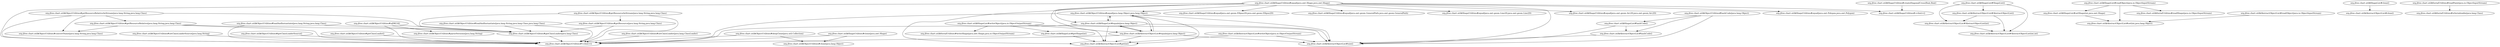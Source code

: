 digraph G {
  "org.jfree.chart.util$ObjectUtilities#getClassLoader(java.lang.Class)" -> "org.jfree.chart.util$ObjectUtilities#<clinit>()";
  "org.jfree.chart.util$ShapeList#getShape(int)" -> "org.jfree.chart.util$AbstractObjectList#get(int)";
  "org.jfree.chart.util$ShapeUtilities#clone(java.awt.Shape)" -> "org.jfree.chart.util$ObjectUtilities#<clinit>()";
  "org.jfree.chart.util$ShapeUtilities#clone(java.awt.Shape)" -> "org.jfree.chart.util$ObjectUtilities#clone(java.lang.Object)";
  "org.jfree.chart.util$AbstractObjectList#AbstractObjectList()" -> "org.jfree.chart.util$AbstractObjectList#AbstractObjectList(int)";
  "org.jfree.chart.util$AbstractObjectList#AbstractObjectList()" -> "org.jfree.chart.util$AbstractObjectList#AbstractObjectList(int,int)";
  "org.jfree.chart.util$AbstractObjectList#AbstractObjectList(int)" -> "org.jfree.chart.util$AbstractObjectList#AbstractObjectList(int,int)";
  "org.jfree.chart.util$ObjectUtilities#equal(java.lang.Object,java.lang.Object)" -> "org.jfree.chart.util$AbstractObjectList#get(int)";
  "org.jfree.chart.util$ObjectUtilities#equal(java.lang.Object,java.lang.Object)" -> "org.jfree.chart.util$ShapeList#equals(java.lang.Object)";
  "org.jfree.chart.util$ObjectUtilities#equal(java.lang.Object,java.lang.Object)" -> "org.jfree.chart.util$AbstractObjectList#equals(java.lang.Object)";
  "org.jfree.chart.util$ObjectUtilities#equal(java.lang.Object,java.lang.Object)" -> "org.jfree.chart.util$ObjectUtilities#<clinit>()";
  "org.jfree.chart.util$ObjectUtilities#equal(java.lang.Object,java.lang.Object)" -> "org.jfree.chart.util$AbstractObjectList#size()";
  "org.jfree.chart.util$ShapeList#equals(java.lang.Object)" -> "org.jfree.chart.util$ObjectUtilities#equal(java.lang.Object,java.lang.Object)";
  "org.jfree.chart.util$ShapeList#equals(java.lang.Object)" -> "org.jfree.chart.util$AbstractObjectList#get(int)";
  "org.jfree.chart.util$ShapeList#equals(java.lang.Object)" -> "org.jfree.chart.util$AbstractObjectList#equals(java.lang.Object)";
  "org.jfree.chart.util$ShapeList#equals(java.lang.Object)" -> "org.jfree.chart.util$ObjectUtilities#<clinit>()";
  "org.jfree.chart.util$ShapeList#equals(java.lang.Object)" -> "org.jfree.chart.util$AbstractObjectList#size()";
  "org.jfree.chart.util$AbstractObjectList#equals(java.lang.Object)" -> "org.jfree.chart.util$ObjectUtilities#equal(java.lang.Object,java.lang.Object)";
  "org.jfree.chart.util$AbstractObjectList#equals(java.lang.Object)" -> "org.jfree.chart.util$AbstractObjectList#get(int)";
  "org.jfree.chart.util$AbstractObjectList#equals(java.lang.Object)" -> "org.jfree.chart.util$ShapeList#equals(java.lang.Object)";
  "org.jfree.chart.util$AbstractObjectList#equals(java.lang.Object)" -> "org.jfree.chart.util$ObjectUtilities#<clinit>()";
  "org.jfree.chart.util$AbstractObjectList#equals(java.lang.Object)" -> "org.jfree.chart.util$AbstractObjectList#size()";
  "org.jfree.chart.util$ObjectUtilities#hashCode(java.lang.Object)" -> "org.jfree.chart.util$ShapeList#hashCode()";
  "org.jfree.chart.util$ObjectUtilities#hashCode(java.lang.Object)" -> "org.jfree.chart.util$AbstractObjectList#hashCode()";
  "org.jfree.chart.util$ObjectUtilities#hashCode(java.lang.Object)" -> "org.jfree.chart.util$AbstractObjectList#size()";
  "org.jfree.chart.util$ShapeList#hashCode()" -> "org.jfree.chart.util$AbstractObjectList#hashCode()";
  "org.jfree.chart.util$ShapeList#hashCode()" -> "org.jfree.chart.util$AbstractObjectList#size()";
  "org.jfree.chart.util$AbstractObjectList#hashCode()" -> "org.jfree.chart.util$AbstractObjectList#size()";
  "org.jfree.chart.util$ShapeList#writeObject(java.io.ObjectOutputStream)" -> "org.jfree.chart.util$ShapeList#getShape(int)";
  "org.jfree.chart.util$ShapeList#writeObject(java.io.ObjectOutputStream)" -> "org.jfree.chart.util$AbstractObjectList#get(int)";
  "org.jfree.chart.util$ShapeList#writeObject(java.io.ObjectOutputStream)" -> "org.jfree.chart.util$SerialUtilities#writeShape(java.awt.Shape,java.io.ObjectOutputStream)";
  "org.jfree.chart.util$ShapeList#writeObject(java.io.ObjectOutputStream)" -> "org.jfree.chart.util$AbstractObjectList#size()";
  "org.jfree.chart.util$ShapeUtilities#createDiagonalCross(float,float)" -> "org.jfree.chart.util$ShapeUtilities#<clinit>()";
  "org.jfree.chart.util$ShapeList#setShape(int,java.awt.Shape)" -> "org.jfree.chart.util$AbstractObjectList#set(int,java.lang.Object)";
  "org.jfree.chart.util$ShapeList#ShapeList()" -> "org.jfree.chart.util$AbstractObjectList#AbstractObjectList()";
  "org.jfree.chart.util$ShapeList#ShapeList()" -> "org.jfree.chart.util$AbstractObjectList#AbstractObjectList(int)";
  "org.jfree.chart.util$ShapeList#ShapeList()" -> "org.jfree.chart.util$AbstractObjectList#AbstractObjectList(int,int)";
  "org.jfree.chart.util$ObjectUtilities#getResource(java.lang.String,java.lang.Class)" -> "org.jfree.chart.util$ObjectUtilities#getClassLoader(java.lang.Class)";
  "org.jfree.chart.util$ObjectUtilities#getResource(java.lang.String,java.lang.Class)" -> "org.jfree.chart.util$ObjectUtilities#<clinit>()";
  "org.jfree.chart.util$ObjectUtilities#loadAndInstantiate(java.lang.String,java.lang.Class,java.lang.Class)" -> "org.jfree.chart.util$ObjectUtilities#getClassLoader(java.lang.Class)";
  "org.jfree.chart.util$ObjectUtilities#loadAndInstantiate(java.lang.String,java.lang.Class,java.lang.Class)" -> "org.jfree.chart.util$ObjectUtilities#<clinit>()";
  "org.jfree.chart.util$ObjectUtilities#setClassLoaderSource(java.lang.String)" -> "org.jfree.chart.util$ObjectUtilities#<clinit>()";
  "org.jfree.chart.util$ObjectUtilities#getResourceAsStream(java.lang.String,java.lang.Class)" -> "org.jfree.chart.util$ObjectUtilities#getClassLoader(java.lang.Class)";
  "org.jfree.chart.util$ObjectUtilities#getResourceAsStream(java.lang.String,java.lang.Class)" -> "org.jfree.chart.util$ObjectUtilities#getResource(java.lang.String,java.lang.Class)";
  "org.jfree.chart.util$ObjectUtilities#getResourceAsStream(java.lang.String,java.lang.Class)" -> "org.jfree.chart.util$ObjectUtilities#<clinit>()";
  "org.jfree.chart.util$ObjectUtilities#getResourceRelative(java.lang.String,java.lang.Class)" -> "org.jfree.chart.util$ObjectUtilities#getClassLoader(java.lang.Class)";
  "org.jfree.chart.util$ObjectUtilities#getResourceRelative(java.lang.String,java.lang.Class)" -> "org.jfree.chart.util$ObjectUtilities#convertName(java.lang.String,java.lang.Class)";
  "org.jfree.chart.util$ObjectUtilities#getResourceRelative(java.lang.String,java.lang.Class)" -> "org.jfree.chart.util$ObjectUtilities#<clinit>()";
  "org.jfree.chart.util$ObjectUtilities#getClassLoaderSource()" -> "org.jfree.chart.util$ObjectUtilities#<clinit>()";
  "org.jfree.chart.util$ShapeList#readObject(java.io.ObjectInputStream)" -> "org.jfree.chart.util$AbstractObjectList#set(int,java.lang.Object)";
  "org.jfree.chart.util$ShapeList#readObject(java.io.ObjectInputStream)" -> "org.jfree.chart.util$SerialUtilities#readShape(java.io.ObjectInputStream)";
  "org.jfree.chart.util$ShapeList#readObject(java.io.ObjectInputStream)" -> "org.jfree.chart.util$ShapeList#setShape(int,java.awt.Shape)";
  "org.jfree.chart.util$ObjectUtilities#isJDK14()" -> "org.jfree.chart.util$ObjectUtilities#getClassLoader(java.lang.Class)";
  "org.jfree.chart.util$ObjectUtilities#isJDK14()" -> "org.jfree.chart.util$ObjectUtilities#parseVersions(java.lang.String)";
  "org.jfree.chart.util$ObjectUtilities#isJDK14()" -> "org.jfree.chart.util$ObjectUtilities#<clinit>()";
  "org.jfree.chart.util$ShapeUtilities#equal(java.awt.Shape,java.awt.Shape)" -> "org.jfree.chart.util$ShapeUtilities#equal(java.awt.geom.Ellipse2D,java.awt.geom.Ellipse2D)";
  "org.jfree.chart.util$ShapeUtilities#equal(java.awt.Shape,java.awt.Shape)" -> "org.jfree.chart.util$ObjectUtilities#equal(java.lang.Object,java.lang.Object)";
  "org.jfree.chart.util$ShapeUtilities#equal(java.awt.Shape,java.awt.Shape)" -> "org.jfree.chart.util$ShapeUtilities#equal(java.awt.geom.GeneralPath,java.awt.geom.GeneralPath)";
  "org.jfree.chart.util$ShapeUtilities#equal(java.awt.Shape,java.awt.Shape)" -> "org.jfree.chart.util$AbstractObjectList#get(int)";
  "org.jfree.chart.util$ShapeUtilities#equal(java.awt.Shape,java.awt.Shape)" -> "org.jfree.chart.util$ShapeUtilities#equal(java.awt.geom.Line2D,java.awt.geom.Line2D)";
  "org.jfree.chart.util$ShapeUtilities#equal(java.awt.Shape,java.awt.Shape)" -> "org.jfree.chart.util$ShapeUtilities#equal(java.awt.geom.Arc2D,java.awt.geom.Arc2D)";
  "org.jfree.chart.util$ShapeUtilities#equal(java.awt.Shape,java.awt.Shape)" -> "org.jfree.chart.util$ShapeUtilities#equal(java.awt.Polygon,java.awt.Polygon)";
  "org.jfree.chart.util$ShapeUtilities#equal(java.awt.Shape,java.awt.Shape)" -> "org.jfree.chart.util$ShapeList#equals(java.lang.Object)";
  "org.jfree.chart.util$ShapeUtilities#equal(java.awt.Shape,java.awt.Shape)" -> "org.jfree.chart.util$AbstractObjectList#equals(java.lang.Object)";
  "org.jfree.chart.util$ShapeUtilities#equal(java.awt.Shape,java.awt.Shape)" -> "org.jfree.chart.util$ObjectUtilities#<clinit>()";
  "org.jfree.chart.util$ShapeUtilities#equal(java.awt.Shape,java.awt.Shape)" -> "org.jfree.chart.util$AbstractObjectList#size()";
  "org.jfree.chart.util$ShapeUtilities#equal(java.awt.Shape,java.awt.Shape)" -> "org.jfree.chart.util$ShapeUtilities#<clinit>()";
  "org.jfree.chart.util$ShapeList#clone()" -> "org.jfree.chart.util$AbstractObjectList#clone()";
  "org.jfree.chart.util$AbstractObjectList#readObject(java.io.ObjectInputStream)" -> "org.jfree.chart.util$AbstractObjectList#set(int,java.lang.Object)";
  "org.jfree.chart.util$SerialUtilities#readPaint(java.io.ObjectInputStream)" -> "org.jfree.chart.util$SerialUtilities#isSerializable(java.lang.Class)";
  "org.jfree.chart.util$AbstractObjectList#writeObject(java.io.ObjectOutputStream)" -> "org.jfree.chart.util$AbstractObjectList#get(int)";
  "org.jfree.chart.util$AbstractObjectList#writeObject(java.io.ObjectOutputStream)" -> "org.jfree.chart.util$AbstractObjectList#size()";
  "org.jfree.chart.util$ObjectUtilities#getClassLoader()" -> "org.jfree.chart.util$ObjectUtilities#<clinit>()";
  "org.jfree.chart.util$ObjectUtilities#getResourceRelativeAsStream(java.lang.String,java.lang.Class)" -> "org.jfree.chart.util$ObjectUtilities#getClassLoader(java.lang.Class)";
  "org.jfree.chart.util$ObjectUtilities#getResourceRelativeAsStream(java.lang.String,java.lang.Class)" -> "org.jfree.chart.util$ObjectUtilities#getResourceRelative(java.lang.String,java.lang.Class)";
  "org.jfree.chart.util$ObjectUtilities#getResourceRelativeAsStream(java.lang.String,java.lang.Class)" -> "org.jfree.chart.util$ObjectUtilities#convertName(java.lang.String,java.lang.Class)";
  "org.jfree.chart.util$ObjectUtilities#getResourceRelativeAsStream(java.lang.String,java.lang.Class)" -> "org.jfree.chart.util$ObjectUtilities#<clinit>()";
  "org.jfree.chart.util$ObjectUtilities#deepClone(java.util.Collection)" -> "org.jfree.chart.util$ObjectUtilities#<clinit>()";
  "org.jfree.chart.util$ObjectUtilities#deepClone(java.util.Collection)" -> "org.jfree.chart.util$ObjectUtilities#clone(java.lang.Object)";
  "org.jfree.chart.util$ObjectUtilities#loadAndInstantiate(java.lang.String,java.lang.Class)" -> "org.jfree.chart.util$ObjectUtilities#getClassLoader(java.lang.Class)";
  "org.jfree.chart.util$ObjectUtilities#loadAndInstantiate(java.lang.String,java.lang.Class)" -> "org.jfree.chart.util$ObjectUtilities#<clinit>()";
  "org.jfree.chart.util$ObjectUtilities#setClassLoader(java.lang.ClassLoader)" -> "org.jfree.chart.util$ObjectUtilities#<clinit>()";
}
